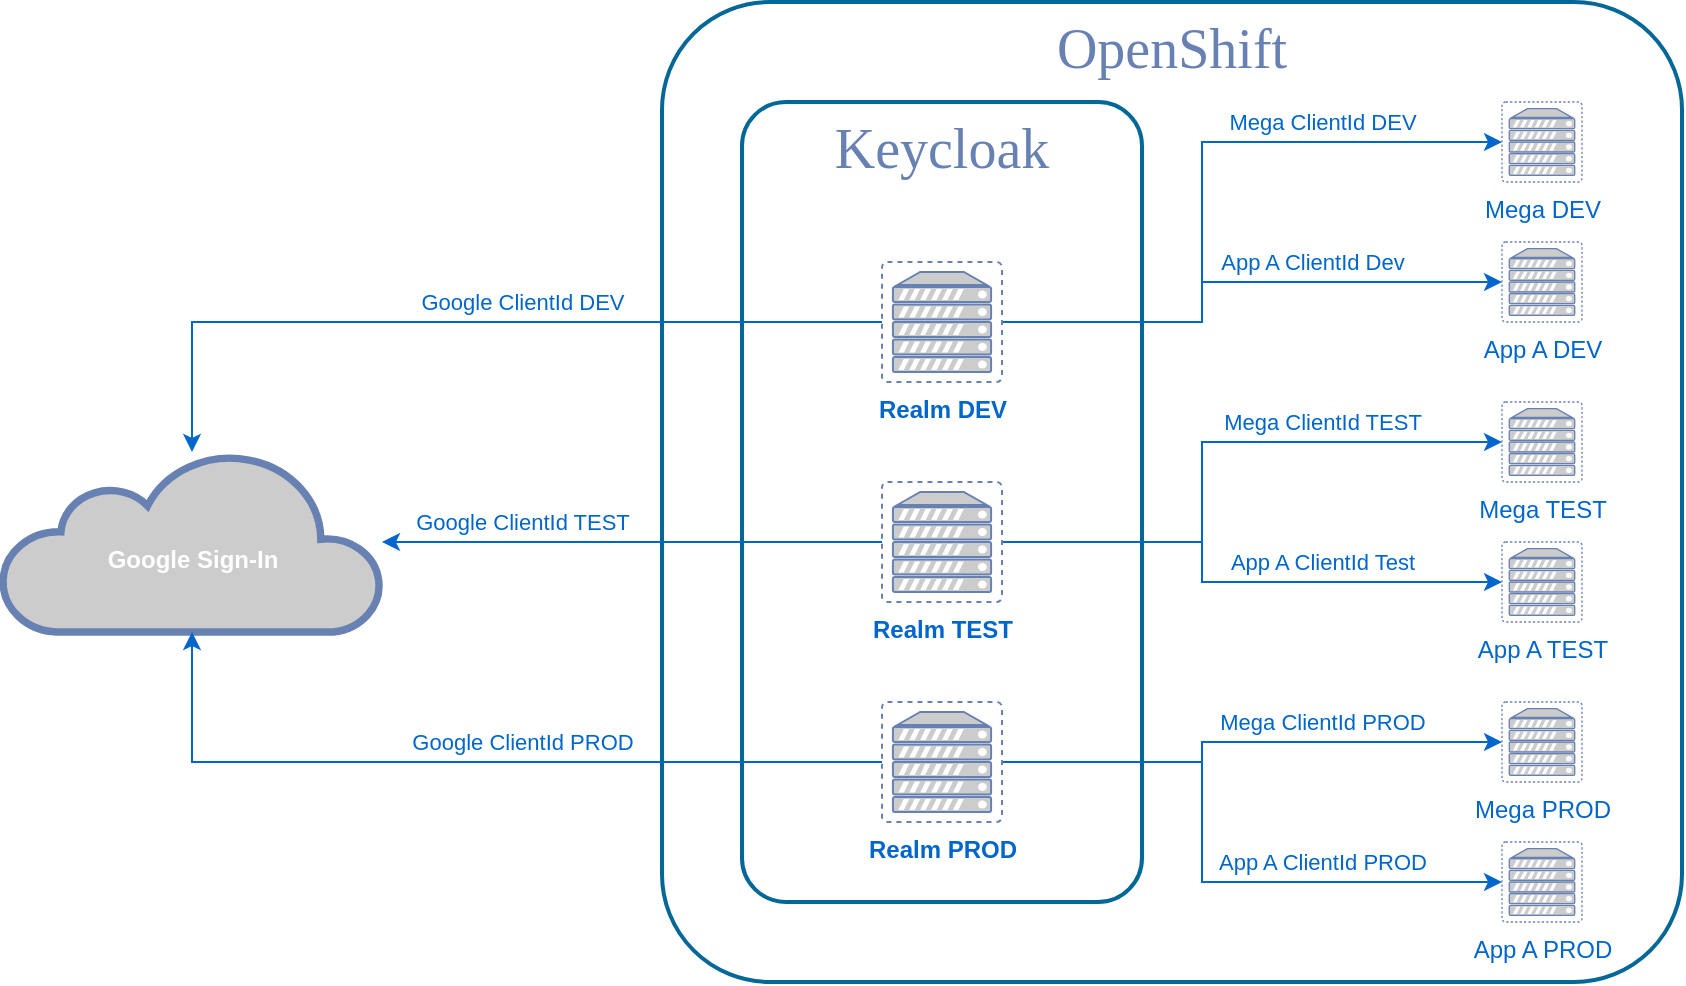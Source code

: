 <mxfile version="12.7.4" type="google"><diagram id="fFiV_4vCyYdIP0dX9VX7" name="Page-1"><mxGraphModel dx="2889" dy="1105" grid="1" gridSize="10" guides="1" tooltips="1" connect="1" arrows="1" fold="1" page="1" pageScale="1" pageWidth="827" pageHeight="1169" math="0" shadow="0"><root><mxCell id="0"/><mxCell id="1" parent="0"/><mxCell id="8Mbk05WGMTE4mc9zKob4-43" value="Keycloak" style="rounded=1;whiteSpace=wrap;html=1;shadow=0;comic=0;strokeColor=#036897;strokeWidth=2;fillColor=none;fontFamily=Verdana;fontSize=28;fontColor=#6881B3;align=center;arcSize=11;verticalAlign=top;" parent="1" vertex="1"><mxGeometry x="-80" y="320" width="200" height="400" as="geometry"/></mxCell><mxCell id="8Mbk05WGMTE4mc9zKob4-44" value="OpenShift&lt;br&gt;" style="rounded=1;whiteSpace=wrap;html=1;shadow=0;comic=0;strokeColor=#036897;strokeWidth=2;fillColor=none;fontFamily=Verdana;fontSize=28;fontColor=#6881B3;align=center;arcSize=11;verticalAlign=top;" parent="1" vertex="1"><mxGeometry x="-120" y="270" width="510" height="490" as="geometry"/></mxCell><mxCell id="8Mbk05WGMTE4mc9zKob4-3" value="Google Sign-In" style="html=1;outlineConnect=0;fillColor=#CCCCCC;strokeColor=#6881B3;gradientColor=none;gradientDirection=north;strokeWidth=2;shape=mxgraph.networks.cloud;fontColor=#ffffff;spacingTop=17;fontStyle=1" parent="1" vertex="1"><mxGeometry x="-450" y="495" width="190" height="90" as="geometry"/></mxCell><mxCell id="8Mbk05WGMTE4mc9zKob4-48" value="Google ClientId DEV" style="edgeStyle=orthogonalEdgeStyle;rounded=0;orthogonalLoop=1;jettySize=auto;html=1;exitX=0;exitY=0.5;exitDx=0;exitDy=0;exitPerimeter=0;fontColor=#0066CC;labelBackgroundColor=none;strokeColor=#0066CC;" parent="1" source="8Mbk05WGMTE4mc9zKob4-39" target="8Mbk05WGMTE4mc9zKob4-3" edge="1"><mxGeometry x="-0.122" y="-10" relative="1" as="geometry"><mxPoint as="offset"/></mxGeometry></mxCell><mxCell id="8Mbk05WGMTE4mc9zKob4-60" value="Mega ClientId DEV" style="edgeStyle=orthogonalEdgeStyle;rounded=0;orthogonalLoop=1;jettySize=auto;html=1;exitX=1;exitY=0.5;exitDx=0;exitDy=0;exitPerimeter=0;entryX=0;entryY=0.5;entryDx=0;entryDy=0;entryPerimeter=0;fontColor=#0066CC;labelBackgroundColor=none;strokeColor=#0066CC;" parent="1" source="8Mbk05WGMTE4mc9zKob4-39" target="8Mbk05WGMTE4mc9zKob4-51" edge="1"><mxGeometry x="0.471" y="10" relative="1" as="geometry"><Array as="points"><mxPoint x="150" y="430"/><mxPoint x="150" y="340"/></Array><mxPoint as="offset"/></mxGeometry></mxCell><mxCell id="8Mbk05WGMTE4mc9zKob4-61" value="App A ClientId Dev" style="edgeStyle=orthogonalEdgeStyle;rounded=0;orthogonalLoop=1;jettySize=auto;html=1;exitX=1;exitY=0.5;exitDx=0;exitDy=0;exitPerimeter=0;fontColor=#0066CC;entryX=0;entryY=0.5;entryDx=0;entryDy=0;entryPerimeter=0;labelBackgroundColor=none;strokeColor=#0066CC;" parent="1" source="8Mbk05WGMTE4mc9zKob4-39" target="8Mbk05WGMTE4mc9zKob4-54" edge="1"><mxGeometry x="0.52" y="32" relative="1" as="geometry"><Array as="points"><mxPoint x="150" y="430"/><mxPoint x="150" y="410"/></Array><mxPoint x="-30" y="22" as="offset"/></mxGeometry></mxCell><mxCell id="8Mbk05WGMTE4mc9zKob4-39" value="Realm DEV" style="fontColor=#0066CC;verticalAlign=top;verticalLabelPosition=bottom;labelPosition=center;align=center;html=1;outlineConnect=0;fillColor=#CCCCCC;strokeColor=#6881B3;gradientColor=none;gradientDirection=north;strokeWidth=2;shape=mxgraph.networks.virtual_server;labelBackgroundColor=none;fontStyle=1" parent="1" vertex="1"><mxGeometry x="-10" y="400" width="60" height="60" as="geometry"/></mxCell><mxCell id="8Mbk05WGMTE4mc9zKob4-49" value="Google ClientId TEST" style="edgeStyle=orthogonalEdgeStyle;rounded=0;orthogonalLoop=1;jettySize=auto;html=1;exitX=0;exitY=0.5;exitDx=0;exitDy=0;exitPerimeter=0;fontColor=#0066CC;labelBackgroundColor=none;strokeColor=#0066CC;" parent="1" source="8Mbk05WGMTE4mc9zKob4-46" target="8Mbk05WGMTE4mc9zKob4-3" edge="1"><mxGeometry x="0.44" y="-10" relative="1" as="geometry"><mxPoint as="offset"/></mxGeometry></mxCell><mxCell id="8Mbk05WGMTE4mc9zKob4-65" value="Mega ClientId TEST" style="edgeStyle=orthogonalEdgeStyle;rounded=0;orthogonalLoop=1;jettySize=auto;html=1;exitX=1;exitY=0.5;exitDx=0;exitDy=0;exitPerimeter=0;entryX=0;entryY=0.5;entryDx=0;entryDy=0;entryPerimeter=0;fontColor=#0066CC;labelBackgroundColor=none;strokeColor=#0066CC;" parent="1" source="8Mbk05WGMTE4mc9zKob4-46" target="8Mbk05WGMTE4mc9zKob4-52" edge="1"><mxGeometry x="0.4" y="10" relative="1" as="geometry"><Array as="points"><mxPoint x="150" y="540"/><mxPoint x="150" y="490"/></Array><mxPoint as="offset"/></mxGeometry></mxCell><mxCell id="8Mbk05WGMTE4mc9zKob4-66" value="App A ClientId Test" style="edgeStyle=orthogonalEdgeStyle;rounded=0;orthogonalLoop=1;jettySize=auto;html=1;exitX=1;exitY=0.5;exitDx=0;exitDy=0;exitPerimeter=0;entryX=0;entryY=0.5;entryDx=0;entryDy=0;entryPerimeter=0;fontColor=#0066CC;labelBackgroundColor=none;strokeColor=#0066CC;" parent="1" source="8Mbk05WGMTE4mc9zKob4-46" target="8Mbk05WGMTE4mc9zKob4-55" edge="1"><mxGeometry x="0.333" y="10" relative="1" as="geometry"><Array as="points"><mxPoint x="150" y="540"/><mxPoint x="150" y="560"/></Array><mxPoint as="offset"/></mxGeometry></mxCell><mxCell id="8Mbk05WGMTE4mc9zKob4-46" value="Realm TEST" style="fontColor=#0066CC;verticalAlign=top;verticalLabelPosition=bottom;labelPosition=center;align=center;html=1;outlineConnect=0;fillColor=#CCCCCC;strokeColor=#6881B3;gradientColor=none;gradientDirection=north;strokeWidth=2;shape=mxgraph.networks.virtual_server;labelBackgroundColor=none;fontStyle=1" parent="1" vertex="1"><mxGeometry x="-10" y="510" width="60" height="60" as="geometry"/></mxCell><mxCell id="8Mbk05WGMTE4mc9zKob4-50" value="Google ClientId PROD" style="edgeStyle=orthogonalEdgeStyle;rounded=0;orthogonalLoop=1;jettySize=auto;html=1;exitX=0;exitY=0.5;exitDx=0;exitDy=0;exitPerimeter=0;entryX=0.5;entryY=1;entryDx=0;entryDy=0;entryPerimeter=0;fontColor=#0066CC;labelBackgroundColor=none;strokeColor=#0066CC;" parent="1" source="8Mbk05WGMTE4mc9zKob4-47" target="8Mbk05WGMTE4mc9zKob4-3" edge="1"><mxGeometry x="-0.122" y="-10" relative="1" as="geometry"><mxPoint as="offset"/></mxGeometry></mxCell><mxCell id="8Mbk05WGMTE4mc9zKob4-62" value="Mega ClientId PROD" style="edgeStyle=orthogonalEdgeStyle;rounded=0;orthogonalLoop=1;jettySize=auto;html=1;exitX=1;exitY=0.5;exitDx=0;exitDy=0;exitPerimeter=0;entryX=0;entryY=0.5;entryDx=0;entryDy=0;entryPerimeter=0;fontColor=#0066CC;labelBackgroundColor=none;strokeColor=#0066CC;" parent="1" source="8Mbk05WGMTE4mc9zKob4-47" target="8Mbk05WGMTE4mc9zKob4-53" edge="1"><mxGeometry x="0.308" y="10" relative="1" as="geometry"><Array as="points"><mxPoint x="150" y="650"/><mxPoint x="150" y="640"/></Array><mxPoint as="offset"/></mxGeometry></mxCell><mxCell id="8Mbk05WGMTE4mc9zKob4-63" value="App A ClientId PROD" style="edgeStyle=orthogonalEdgeStyle;rounded=0;orthogonalLoop=1;jettySize=auto;html=1;exitX=1;exitY=0.5;exitDx=0;exitDy=0;exitPerimeter=0;entryX=0;entryY=0.5;entryDx=0;entryDy=0;entryPerimeter=0;fontColor=#0066CC;labelBackgroundColor=none;strokeColor=#0066CC;" parent="1" source="8Mbk05WGMTE4mc9zKob4-47" target="8Mbk05WGMTE4mc9zKob4-56" edge="1"><mxGeometry x="0.419" y="10" relative="1" as="geometry"><Array as="points"><mxPoint x="150" y="650"/><mxPoint x="150" y="710"/></Array><mxPoint as="offset"/></mxGeometry></mxCell><mxCell id="8Mbk05WGMTE4mc9zKob4-47" value="Realm PROD" style="fontColor=#0066CC;verticalAlign=top;verticalLabelPosition=bottom;labelPosition=center;align=center;html=1;outlineConnect=0;fillColor=#CCCCCC;strokeColor=#6881B3;gradientColor=none;gradientDirection=north;strokeWidth=2;shape=mxgraph.networks.virtual_server;labelBackgroundColor=none;fontStyle=1" parent="1" vertex="1"><mxGeometry x="-10" y="620" width="60" height="60" as="geometry"/></mxCell><mxCell id="8Mbk05WGMTE4mc9zKob4-51" value="Mega DEV" style="fontColor=#0066CC;verticalAlign=top;verticalLabelPosition=bottom;labelPosition=center;align=center;html=1;outlineConnect=0;fillColor=#CCCCCC;strokeColor=#6881B3;gradientColor=none;gradientDirection=north;strokeWidth=2;shape=mxgraph.networks.virtual_server;labelBackgroundColor=none;" parent="1" vertex="1"><mxGeometry x="300" y="320" width="40" height="40" as="geometry"/></mxCell><mxCell id="8Mbk05WGMTE4mc9zKob4-52" value="Mega TEST" style="fontColor=#0066CC;verticalAlign=top;verticalLabelPosition=bottom;labelPosition=center;align=center;html=1;outlineConnect=0;fillColor=#CCCCCC;strokeColor=#6881B3;gradientColor=none;gradientDirection=north;strokeWidth=2;shape=mxgraph.networks.virtual_server;labelBackgroundColor=none;" parent="1" vertex="1"><mxGeometry x="300" y="470" width="40" height="40" as="geometry"/></mxCell><mxCell id="8Mbk05WGMTE4mc9zKob4-53" value="Mega PROD" style="fontColor=#0066CC;verticalAlign=top;verticalLabelPosition=bottom;labelPosition=center;align=center;html=1;outlineConnect=0;fillColor=#CCCCCC;strokeColor=#6881B3;gradientColor=none;gradientDirection=north;strokeWidth=2;shape=mxgraph.networks.virtual_server;labelBackgroundColor=none;" parent="1" vertex="1"><mxGeometry x="300" y="620" width="40" height="40" as="geometry"/></mxCell><mxCell id="8Mbk05WGMTE4mc9zKob4-54" value="App A DEV" style="fontColor=#0066CC;verticalAlign=top;verticalLabelPosition=bottom;labelPosition=center;align=center;html=1;outlineConnect=0;fillColor=#CCCCCC;strokeColor=#6881B3;gradientColor=none;gradientDirection=north;strokeWidth=2;shape=mxgraph.networks.virtual_server;labelBackgroundColor=none;" parent="1" vertex="1"><mxGeometry x="300" y="390" width="40" height="40" as="geometry"/></mxCell><mxCell id="8Mbk05WGMTE4mc9zKob4-55" value="App A TEST" style="fontColor=#0066CC;verticalAlign=top;verticalLabelPosition=bottom;labelPosition=center;align=center;html=1;outlineConnect=0;fillColor=#CCCCCC;strokeColor=#6881B3;gradientColor=none;gradientDirection=north;strokeWidth=2;shape=mxgraph.networks.virtual_server;labelBackgroundColor=none;" parent="1" vertex="1"><mxGeometry x="300" y="540" width="40" height="40" as="geometry"/></mxCell><mxCell id="8Mbk05WGMTE4mc9zKob4-56" value="App A PROD" style="fontColor=#0066CC;verticalAlign=top;verticalLabelPosition=bottom;labelPosition=center;align=center;html=1;outlineConnect=0;fillColor=#CCCCCC;strokeColor=#6881B3;gradientColor=none;gradientDirection=north;strokeWidth=2;shape=mxgraph.networks.virtual_server;labelBackgroundColor=none;" parent="1" vertex="1"><mxGeometry x="300" y="690" width="40" height="40" as="geometry"/></mxCell></root></mxGraphModel></diagram></mxfile>